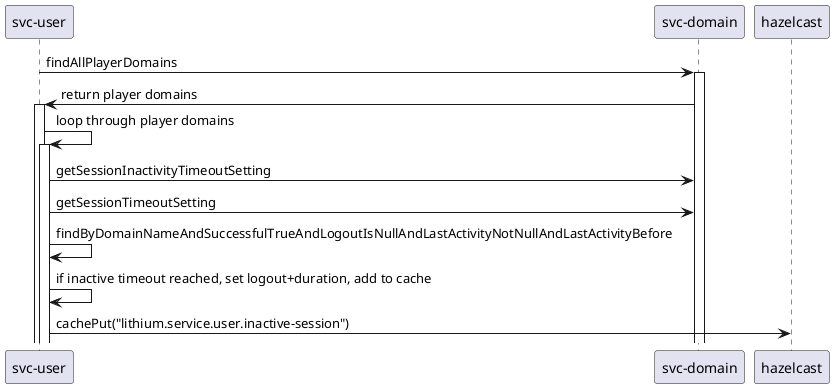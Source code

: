 .Basic Flow
[plantuml]
----

@startuml

participant "svc-user" as u
participant "svc-domain" as d
participant "hazelcast" as h


u -> d++: findAllPlayerDomains
d -> u++: return player domains
u -> u++: loop through player domains
u -> d: getSessionInactivityTimeoutSetting
u -> d: getSessionTimeoutSetting
u -> u: findByDomainNameAndSuccessfulTrueAndLogoutIsNullAndLastActivityNotNullAndLastActivityBefore
u -> u: if inactive timeout reached, set logout+duration, add to cache
u -> h: cachePut("lithium.service.user.inactive-session")

@enduml
----